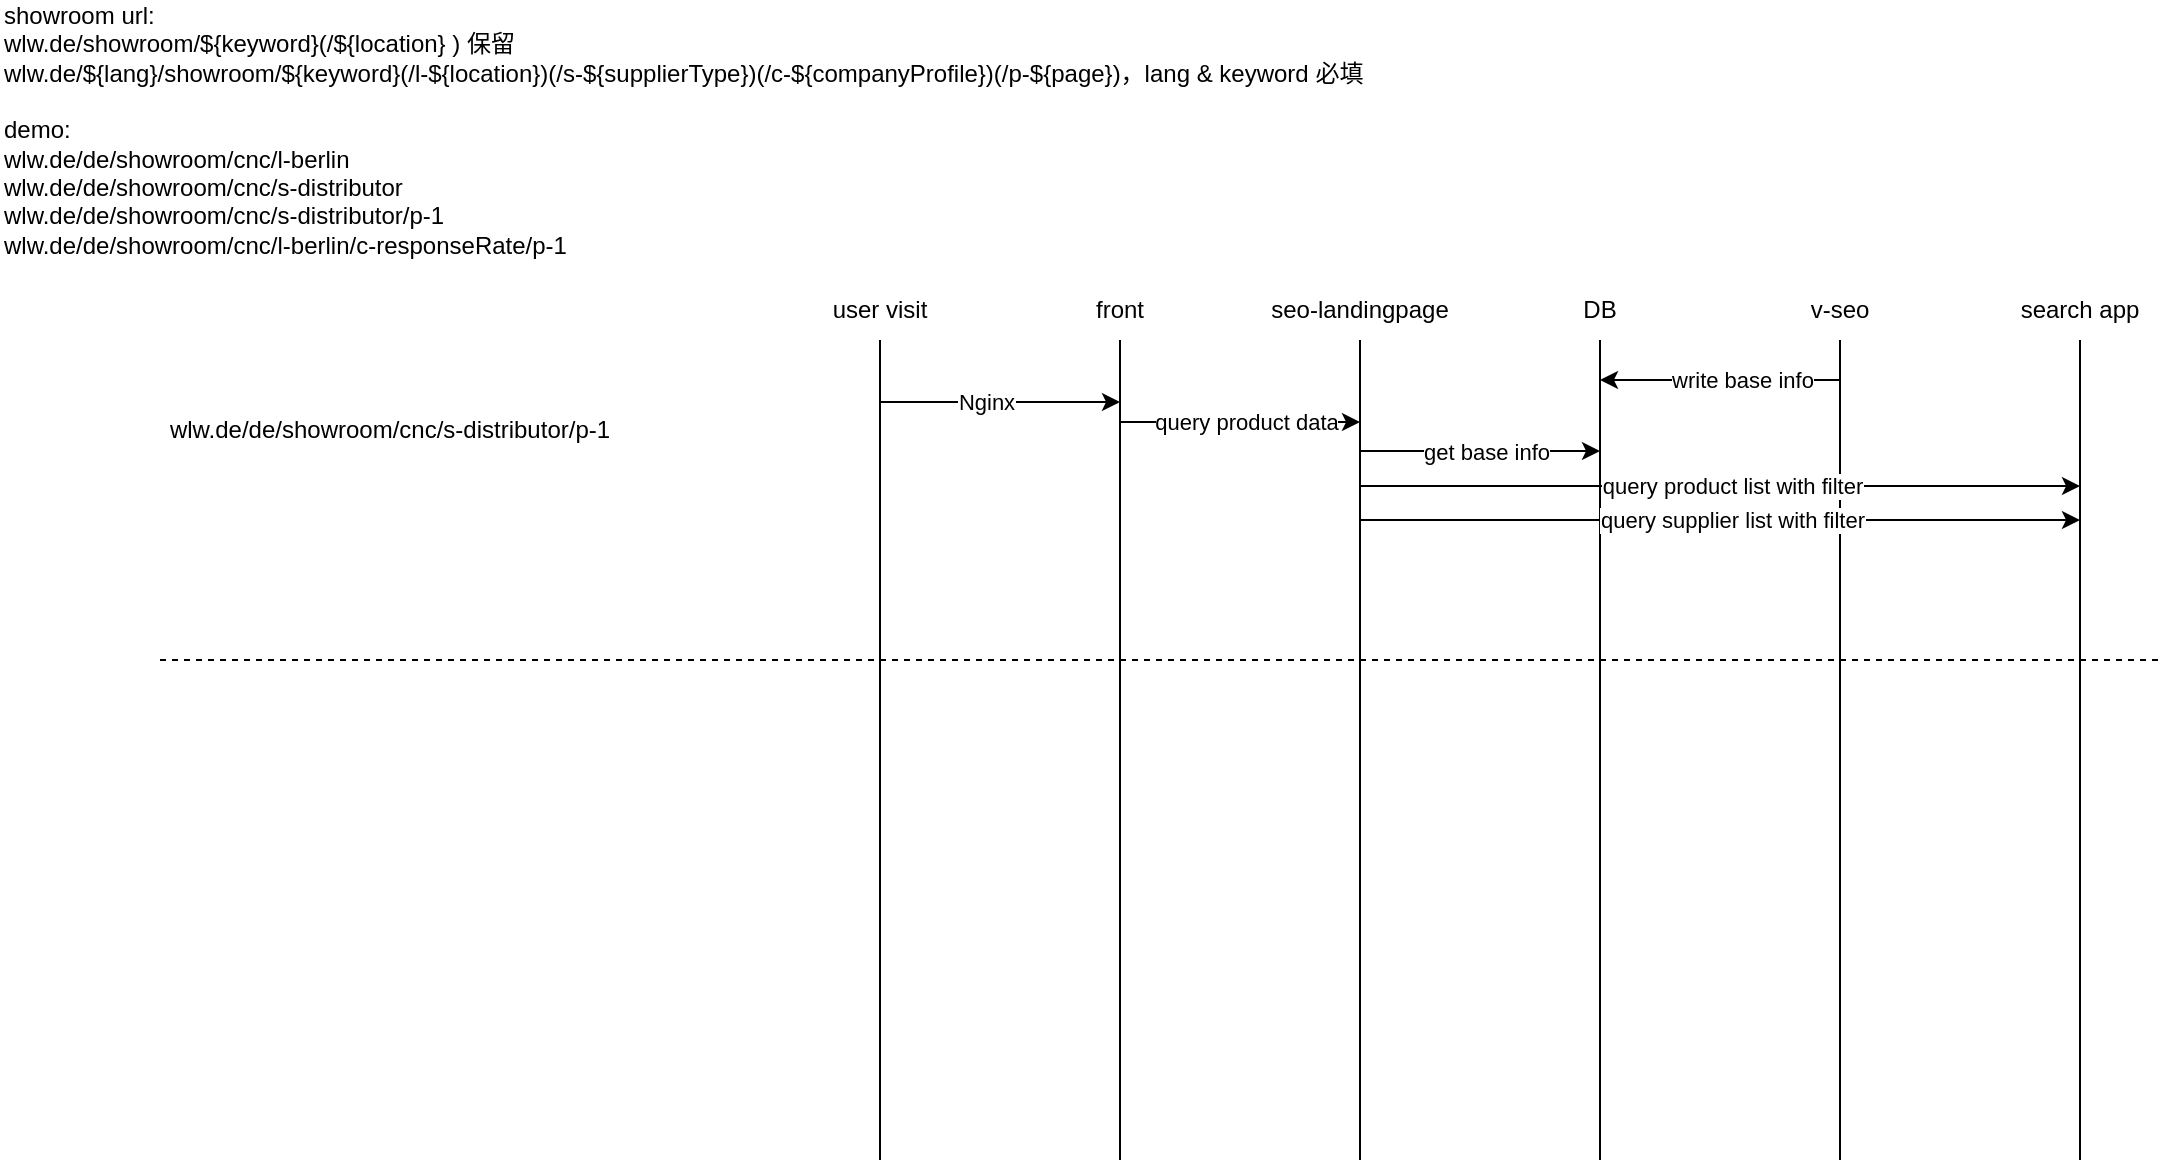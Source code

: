 <mxfile version="24.7.6">
  <diagram name="第 1 页" id="8QHE-VYR7Ac-7rWeXqXU">
    <mxGraphModel dx="2501" dy="1827" grid="1" gridSize="10" guides="1" tooltips="1" connect="1" arrows="1" fold="1" page="1" pageScale="1" pageWidth="827" pageHeight="1169" math="0" shadow="0">
      <root>
        <mxCell id="0" />
        <mxCell id="1" parent="0" />
        <mxCell id="p3VlO4Lueq0eT8ngaBwh-2" value="" style="endArrow=none;html=1;rounded=0;" edge="1" parent="1">
          <mxGeometry width="50" height="50" relative="1" as="geometry">
            <mxPoint x="120" y="530" as="sourcePoint" />
            <mxPoint x="120" y="120" as="targetPoint" />
          </mxGeometry>
        </mxCell>
        <mxCell id="p3VlO4Lueq0eT8ngaBwh-3" value="" style="endArrow=none;html=1;rounded=0;" edge="1" parent="1">
          <mxGeometry width="50" height="50" relative="1" as="geometry">
            <mxPoint x="240" y="530" as="sourcePoint" />
            <mxPoint x="240" y="120" as="targetPoint" />
          </mxGeometry>
        </mxCell>
        <mxCell id="p3VlO4Lueq0eT8ngaBwh-4" value="" style="endArrow=none;html=1;rounded=0;" edge="1" parent="1">
          <mxGeometry width="50" height="50" relative="1" as="geometry">
            <mxPoint x="360" y="530" as="sourcePoint" />
            <mxPoint x="360" y="120" as="targetPoint" />
          </mxGeometry>
        </mxCell>
        <mxCell id="p3VlO4Lueq0eT8ngaBwh-5" value="" style="endArrow=none;html=1;rounded=0;" edge="1" parent="1">
          <mxGeometry width="50" height="50" relative="1" as="geometry">
            <mxPoint x="480" y="530" as="sourcePoint" />
            <mxPoint x="480" y="120" as="targetPoint" />
          </mxGeometry>
        </mxCell>
        <mxCell id="p3VlO4Lueq0eT8ngaBwh-6" value="" style="endArrow=none;html=1;rounded=0;" edge="1" parent="1">
          <mxGeometry width="50" height="50" relative="1" as="geometry">
            <mxPoint x="600" y="530" as="sourcePoint" />
            <mxPoint x="600" y="120" as="targetPoint" />
          </mxGeometry>
        </mxCell>
        <mxCell id="p3VlO4Lueq0eT8ngaBwh-7" value="user visit" style="text;html=1;align=center;verticalAlign=middle;whiteSpace=wrap;rounded=0;" vertex="1" parent="1">
          <mxGeometry x="90" y="90" width="60" height="30" as="geometry" />
        </mxCell>
        <mxCell id="p3VlO4Lueq0eT8ngaBwh-8" value="front" style="text;html=1;align=center;verticalAlign=middle;whiteSpace=wrap;rounded=0;" vertex="1" parent="1">
          <mxGeometry x="200" y="90" width="80" height="30" as="geometry" />
        </mxCell>
        <mxCell id="p3VlO4Lueq0eT8ngaBwh-9" value="seo-landingpage" style="text;html=1;align=center;verticalAlign=middle;whiteSpace=wrap;rounded=0;" vertex="1" parent="1">
          <mxGeometry x="310" y="90" width="100" height="30" as="geometry" />
        </mxCell>
        <mxCell id="p3VlO4Lueq0eT8ngaBwh-10" value="DB" style="text;html=1;align=center;verticalAlign=middle;whiteSpace=wrap;rounded=0;" vertex="1" parent="1">
          <mxGeometry x="440" y="90" width="80" height="30" as="geometry" />
        </mxCell>
        <mxCell id="p3VlO4Lueq0eT8ngaBwh-11" value="v-seo" style="text;html=1;align=center;verticalAlign=middle;whiteSpace=wrap;rounded=0;" vertex="1" parent="1">
          <mxGeometry x="560" y="90" width="80" height="30" as="geometry" />
        </mxCell>
        <mxCell id="p3VlO4Lueq0eT8ngaBwh-12" value="" style="endArrow=none;html=1;rounded=0;" edge="1" parent="1">
          <mxGeometry width="50" height="50" relative="1" as="geometry">
            <mxPoint x="720" y="530" as="sourcePoint" />
            <mxPoint x="720" y="120" as="targetPoint" />
          </mxGeometry>
        </mxCell>
        <mxCell id="p3VlO4Lueq0eT8ngaBwh-13" value="search app" style="text;html=1;align=center;verticalAlign=middle;whiteSpace=wrap;rounded=0;" vertex="1" parent="1">
          <mxGeometry x="680" y="90" width="80" height="30" as="geometry" />
        </mxCell>
        <mxCell id="p3VlO4Lueq0eT8ngaBwh-14" value="" style="endArrow=none;dashed=1;html=1;rounded=0;" edge="1" parent="1">
          <mxGeometry width="50" height="50" relative="1" as="geometry">
            <mxPoint x="-240" y="280" as="sourcePoint" />
            <mxPoint x="760" y="280" as="targetPoint" />
          </mxGeometry>
        </mxCell>
        <mxCell id="p3VlO4Lueq0eT8ngaBwh-16" value="&lt;div&gt;&lt;div style=&quot;text-align: left;&quot;&gt;wlw.de/de/showroom/cnc/s-&lt;span style=&quot;background-color: initial;&quot;&gt;distributor/p-1&lt;/span&gt;&lt;/div&gt;&lt;/div&gt;" style="text;html=1;align=center;verticalAlign=middle;whiteSpace=wrap;rounded=0;" vertex="1" parent="1">
          <mxGeometry x="-240" y="140" width="230" height="50" as="geometry" />
        </mxCell>
        <mxCell id="p3VlO4Lueq0eT8ngaBwh-17" value="&lt;div style=&quot;&quot;&gt;&lt;span style=&quot;background-color: initial;&quot;&gt;showroom url:&lt;/span&gt;&lt;/div&gt;&lt;div&gt;wlw.de/showroom/${keyword}(/${location} ) 保留&lt;br&gt;&lt;div&gt;wlw.de/${lang}/showroom/${keyword}(/l-${location})(/s-${supplierType})(/c-${companyProfile})(/p-${page})，lang &amp;amp; keyword 必填&lt;/div&gt;&lt;/div&gt;&lt;div&gt;&lt;br&gt;&lt;/div&gt;&lt;div&gt;demo:&lt;/div&gt;&lt;div&gt;wlw.de/de/showroom/cnc/l-berlin&lt;/div&gt;&lt;div&gt;&lt;div&gt;wlw.de/de/showroom/cnc/s-&lt;span style=&quot;background-color: initial;&quot;&gt;distributor&lt;/span&gt;&lt;/div&gt;&lt;/div&gt;&lt;div&gt;&lt;div&gt;wlw.de/de/showroom/cnc/s-&lt;span style=&quot;background-color: initial;&quot;&gt;distributor/p-1&lt;/span&gt;&lt;/div&gt;&lt;/div&gt;&lt;div&gt;&lt;span style=&quot;background-color: initial;&quot;&gt;wlw.de/de/showroom/cnc/l-berlin/c-&lt;/span&gt;&lt;span style=&quot;background-color: initial;&quot;&gt;responseRate/p-1&lt;br&gt;&lt;/span&gt;&lt;/div&gt;" style="text;html=1;align=left;verticalAlign=middle;whiteSpace=wrap;rounded=0;" vertex="1" parent="1">
          <mxGeometry x="-320" y="-50" width="690" height="130" as="geometry" />
        </mxCell>
        <mxCell id="p3VlO4Lueq0eT8ngaBwh-18" value="" style="endArrow=classic;html=1;rounded=0;" edge="1" parent="1">
          <mxGeometry width="50" height="50" relative="1" as="geometry">
            <mxPoint x="120" y="151" as="sourcePoint" />
            <mxPoint x="240" y="151" as="targetPoint" />
          </mxGeometry>
        </mxCell>
        <mxCell id="p3VlO4Lueq0eT8ngaBwh-20" value="Nginx" style="edgeLabel;html=1;align=center;verticalAlign=middle;resizable=0;points=[];" vertex="1" connectable="0" parent="p3VlO4Lueq0eT8ngaBwh-18">
          <mxGeometry x="-0.125" relative="1" as="geometry">
            <mxPoint as="offset" />
          </mxGeometry>
        </mxCell>
        <mxCell id="p3VlO4Lueq0eT8ngaBwh-19" value="" style="endArrow=classic;html=1;rounded=0;" edge="1" parent="1">
          <mxGeometry width="50" height="50" relative="1" as="geometry">
            <mxPoint x="240" y="161" as="sourcePoint" />
            <mxPoint x="360" y="161" as="targetPoint" />
          </mxGeometry>
        </mxCell>
        <mxCell id="p3VlO4Lueq0eT8ngaBwh-21" value="query product data" style="edgeLabel;html=1;align=center;verticalAlign=middle;resizable=0;points=[];" vertex="1" connectable="0" parent="p3VlO4Lueq0eT8ngaBwh-19">
          <mxGeometry x="0.025" y="1" relative="1" as="geometry">
            <mxPoint x="1" y="1" as="offset" />
          </mxGeometry>
        </mxCell>
        <mxCell id="p3VlO4Lueq0eT8ngaBwh-22" value="" style="endArrow=classic;html=1;rounded=0;" edge="1" parent="1">
          <mxGeometry width="50" height="50" relative="1" as="geometry">
            <mxPoint x="360" y="175.5" as="sourcePoint" />
            <mxPoint x="480" y="175.5" as="targetPoint" />
          </mxGeometry>
        </mxCell>
        <mxCell id="p3VlO4Lueq0eT8ngaBwh-23" value="get base info" style="edgeLabel;html=1;align=center;verticalAlign=middle;resizable=0;points=[];" vertex="1" connectable="0" parent="p3VlO4Lueq0eT8ngaBwh-22">
          <mxGeometry x="0.025" y="1" relative="1" as="geometry">
            <mxPoint x="1" y="1" as="offset" />
          </mxGeometry>
        </mxCell>
        <mxCell id="p3VlO4Lueq0eT8ngaBwh-25" value="" style="endArrow=classic;html=1;rounded=0;" edge="1" parent="1">
          <mxGeometry width="50" height="50" relative="1" as="geometry">
            <mxPoint x="360" y="193" as="sourcePoint" />
            <mxPoint x="720" y="193" as="targetPoint" />
          </mxGeometry>
        </mxCell>
        <mxCell id="p3VlO4Lueq0eT8ngaBwh-26" value="query product list with filter" style="edgeLabel;html=1;align=center;verticalAlign=middle;resizable=0;points=[];" vertex="1" connectable="0" parent="p3VlO4Lueq0eT8ngaBwh-25">
          <mxGeometry x="0.025" y="1" relative="1" as="geometry">
            <mxPoint x="1" y="1" as="offset" />
          </mxGeometry>
        </mxCell>
        <mxCell id="p3VlO4Lueq0eT8ngaBwh-27" value="" style="endArrow=classic;html=1;rounded=0;" edge="1" parent="1">
          <mxGeometry width="50" height="50" relative="1" as="geometry">
            <mxPoint x="600" y="140" as="sourcePoint" />
            <mxPoint x="480" y="140" as="targetPoint" />
          </mxGeometry>
        </mxCell>
        <mxCell id="p3VlO4Lueq0eT8ngaBwh-28" value="write base info" style="edgeLabel;html=1;align=center;verticalAlign=middle;resizable=0;points=[];" vertex="1" connectable="0" parent="p3VlO4Lueq0eT8ngaBwh-27">
          <mxGeometry x="-0.208" y="-3" relative="1" as="geometry">
            <mxPoint x="-2" y="3" as="offset" />
          </mxGeometry>
        </mxCell>
        <mxCell id="p3VlO4Lueq0eT8ngaBwh-29" value="" style="endArrow=classic;html=1;rounded=0;" edge="1" parent="1">
          <mxGeometry width="50" height="50" relative="1" as="geometry">
            <mxPoint x="360" y="210" as="sourcePoint" />
            <mxPoint x="720" y="210" as="targetPoint" />
          </mxGeometry>
        </mxCell>
        <mxCell id="p3VlO4Lueq0eT8ngaBwh-30" value="query supplier list with filter" style="edgeLabel;html=1;align=center;verticalAlign=middle;resizable=0;points=[];" vertex="1" connectable="0" parent="p3VlO4Lueq0eT8ngaBwh-29">
          <mxGeometry x="0.025" y="1" relative="1" as="geometry">
            <mxPoint x="1" y="1" as="offset" />
          </mxGeometry>
        </mxCell>
      </root>
    </mxGraphModel>
  </diagram>
</mxfile>
